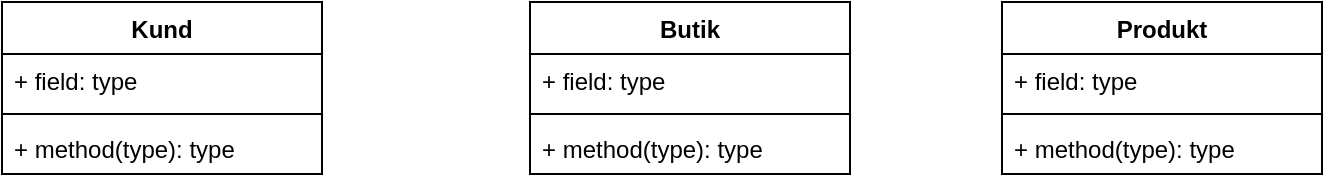 <mxfile version="20.3.3" type="github">
  <diagram id="C5RBs43oDa-KdzZeNtuy" name="Page-1">
    <mxGraphModel dx="779" dy="606" grid="1" gridSize="10" guides="1" tooltips="1" connect="1" arrows="1" fold="1" page="1" pageScale="1" pageWidth="827" pageHeight="1169" math="0" shadow="0">
      <root>
        <mxCell id="WIyWlLk6GJQsqaUBKTNV-0" />
        <mxCell id="WIyWlLk6GJQsqaUBKTNV-1" parent="WIyWlLk6GJQsqaUBKTNV-0" />
        <mxCell id="NMf5jh0yH6pxF8gcMen1-14" value="Butik" style="swimlane;fontStyle=1;align=center;verticalAlign=top;childLayout=stackLayout;horizontal=1;startSize=26;horizontalStack=0;resizeParent=1;resizeParentMax=0;resizeLast=0;collapsible=1;marginBottom=0;" vertex="1" parent="WIyWlLk6GJQsqaUBKTNV-1">
          <mxGeometry x="334" y="240" width="160" height="86" as="geometry" />
        </mxCell>
        <mxCell id="NMf5jh0yH6pxF8gcMen1-15" value="+ field: type" style="text;strokeColor=none;fillColor=none;align=left;verticalAlign=top;spacingLeft=4;spacingRight=4;overflow=hidden;rotatable=0;points=[[0,0.5],[1,0.5]];portConstraint=eastwest;" vertex="1" parent="NMf5jh0yH6pxF8gcMen1-14">
          <mxGeometry y="26" width="160" height="26" as="geometry" />
        </mxCell>
        <mxCell id="NMf5jh0yH6pxF8gcMen1-16" value="" style="line;strokeWidth=1;fillColor=none;align=left;verticalAlign=middle;spacingTop=-1;spacingLeft=3;spacingRight=3;rotatable=0;labelPosition=right;points=[];portConstraint=eastwest;strokeColor=inherit;" vertex="1" parent="NMf5jh0yH6pxF8gcMen1-14">
          <mxGeometry y="52" width="160" height="8" as="geometry" />
        </mxCell>
        <mxCell id="NMf5jh0yH6pxF8gcMen1-17" value="+ method(type): type" style="text;strokeColor=none;fillColor=none;align=left;verticalAlign=top;spacingLeft=4;spacingRight=4;overflow=hidden;rotatable=0;points=[[0,0.5],[1,0.5]];portConstraint=eastwest;" vertex="1" parent="NMf5jh0yH6pxF8gcMen1-14">
          <mxGeometry y="60" width="160" height="26" as="geometry" />
        </mxCell>
        <mxCell id="NMf5jh0yH6pxF8gcMen1-18" value="Produkt" style="swimlane;fontStyle=1;align=center;verticalAlign=top;childLayout=stackLayout;horizontal=1;startSize=26;horizontalStack=0;resizeParent=1;resizeParentMax=0;resizeLast=0;collapsible=1;marginBottom=0;" vertex="1" parent="WIyWlLk6GJQsqaUBKTNV-1">
          <mxGeometry x="570" y="240" width="160" height="86" as="geometry" />
        </mxCell>
        <mxCell id="NMf5jh0yH6pxF8gcMen1-19" value="+ field: type" style="text;strokeColor=none;fillColor=none;align=left;verticalAlign=top;spacingLeft=4;spacingRight=4;overflow=hidden;rotatable=0;points=[[0,0.5],[1,0.5]];portConstraint=eastwest;" vertex="1" parent="NMf5jh0yH6pxF8gcMen1-18">
          <mxGeometry y="26" width="160" height="26" as="geometry" />
        </mxCell>
        <mxCell id="NMf5jh0yH6pxF8gcMen1-20" value="" style="line;strokeWidth=1;fillColor=none;align=left;verticalAlign=middle;spacingTop=-1;spacingLeft=3;spacingRight=3;rotatable=0;labelPosition=right;points=[];portConstraint=eastwest;strokeColor=inherit;" vertex="1" parent="NMf5jh0yH6pxF8gcMen1-18">
          <mxGeometry y="52" width="160" height="8" as="geometry" />
        </mxCell>
        <mxCell id="NMf5jh0yH6pxF8gcMen1-21" value="+ method(type): type" style="text;strokeColor=none;fillColor=none;align=left;verticalAlign=top;spacingLeft=4;spacingRight=4;overflow=hidden;rotatable=0;points=[[0,0.5],[1,0.5]];portConstraint=eastwest;" vertex="1" parent="NMf5jh0yH6pxF8gcMen1-18">
          <mxGeometry y="60" width="160" height="26" as="geometry" />
        </mxCell>
        <mxCell id="NMf5jh0yH6pxF8gcMen1-22" value="Kund" style="swimlane;fontStyle=1;align=center;verticalAlign=top;childLayout=stackLayout;horizontal=1;startSize=26;horizontalStack=0;resizeParent=1;resizeParentMax=0;resizeLast=0;collapsible=1;marginBottom=0;" vertex="1" parent="WIyWlLk6GJQsqaUBKTNV-1">
          <mxGeometry x="70" y="240" width="160" height="86" as="geometry" />
        </mxCell>
        <mxCell id="NMf5jh0yH6pxF8gcMen1-23" value="+ field: type" style="text;strokeColor=none;fillColor=none;align=left;verticalAlign=top;spacingLeft=4;spacingRight=4;overflow=hidden;rotatable=0;points=[[0,0.5],[1,0.5]];portConstraint=eastwest;" vertex="1" parent="NMf5jh0yH6pxF8gcMen1-22">
          <mxGeometry y="26" width="160" height="26" as="geometry" />
        </mxCell>
        <mxCell id="NMf5jh0yH6pxF8gcMen1-24" value="" style="line;strokeWidth=1;fillColor=none;align=left;verticalAlign=middle;spacingTop=-1;spacingLeft=3;spacingRight=3;rotatable=0;labelPosition=right;points=[];portConstraint=eastwest;strokeColor=inherit;" vertex="1" parent="NMf5jh0yH6pxF8gcMen1-22">
          <mxGeometry y="52" width="160" height="8" as="geometry" />
        </mxCell>
        <mxCell id="NMf5jh0yH6pxF8gcMen1-25" value="+ method(type): type" style="text;strokeColor=none;fillColor=none;align=left;verticalAlign=top;spacingLeft=4;spacingRight=4;overflow=hidden;rotatable=0;points=[[0,0.5],[1,0.5]];portConstraint=eastwest;" vertex="1" parent="NMf5jh0yH6pxF8gcMen1-22">
          <mxGeometry y="60" width="160" height="26" as="geometry" />
        </mxCell>
      </root>
    </mxGraphModel>
  </diagram>
</mxfile>

